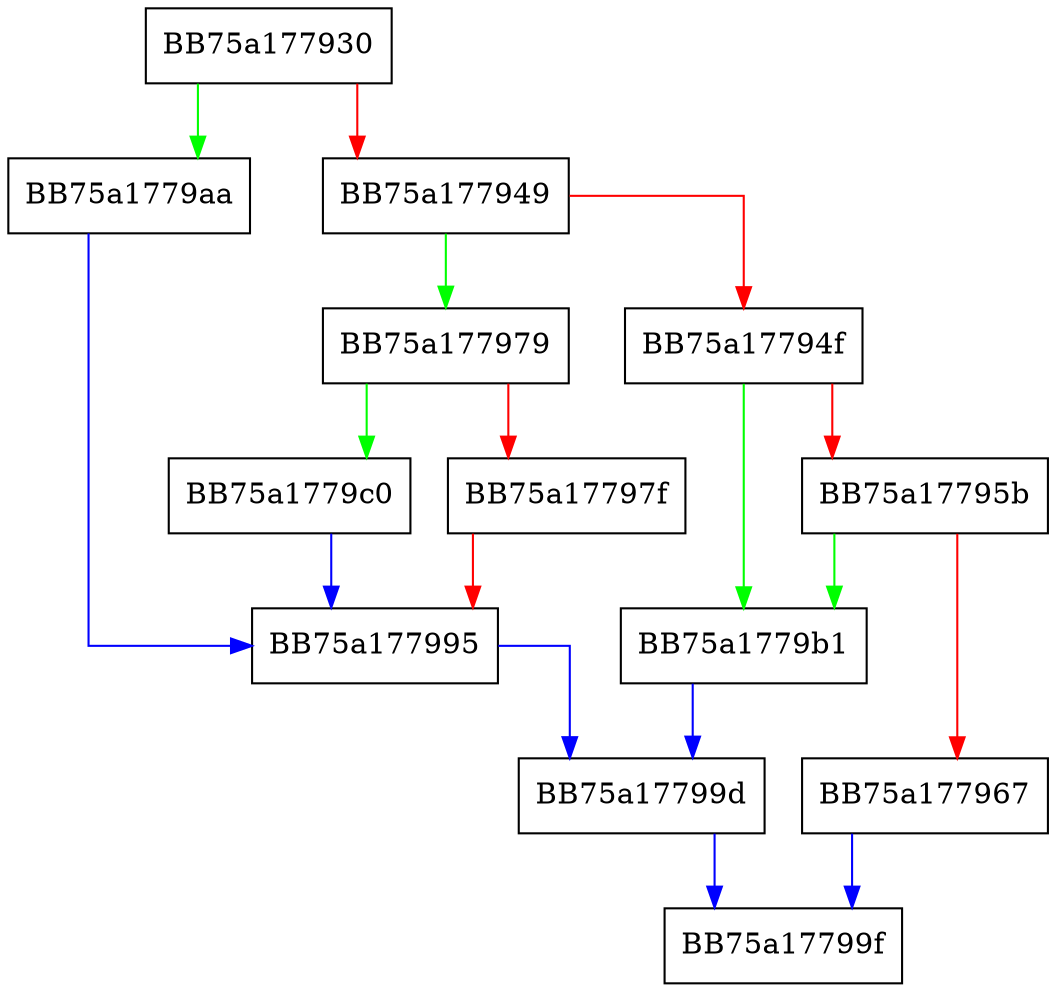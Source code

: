 digraph simpleBinaryComparisonOperation {
  node [shape="box"];
  graph [splines=ortho];
  BB75a177930 -> BB75a1779aa [color="green"];
  BB75a177930 -> BB75a177949 [color="red"];
  BB75a177949 -> BB75a177979 [color="green"];
  BB75a177949 -> BB75a17794f [color="red"];
  BB75a17794f -> BB75a1779b1 [color="green"];
  BB75a17794f -> BB75a17795b [color="red"];
  BB75a17795b -> BB75a1779b1 [color="green"];
  BB75a17795b -> BB75a177967 [color="red"];
  BB75a177967 -> BB75a17799f [color="blue"];
  BB75a177979 -> BB75a1779c0 [color="green"];
  BB75a177979 -> BB75a17797f [color="red"];
  BB75a17797f -> BB75a177995 [color="red"];
  BB75a177995 -> BB75a17799d [color="blue"];
  BB75a17799d -> BB75a17799f [color="blue"];
  BB75a1779aa -> BB75a177995 [color="blue"];
  BB75a1779b1 -> BB75a17799d [color="blue"];
  BB75a1779c0 -> BB75a177995 [color="blue"];
}